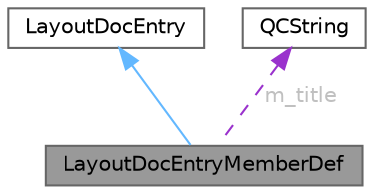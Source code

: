 digraph "LayoutDocEntryMemberDef"
{
 // INTERACTIVE_SVG=YES
 // LATEX_PDF_SIZE
  bgcolor="transparent";
  edge [fontname=Helvetica,fontsize=10,labelfontname=Helvetica,labelfontsize=10];
  node [fontname=Helvetica,fontsize=10,shape=box,height=0.2,width=0.4];
  Node1 [label="LayoutDocEntryMemberDef",height=0.2,width=0.4,color="gray40", fillcolor="grey60", style="filled", fontcolor="black",tooltip="Represents of a member definition list with configurable title."];
  Node2 -> Node1 [dir="back",color="steelblue1",style="solid"];
  Node2 [label="LayoutDocEntry",height=0.2,width=0.4,color="gray40", fillcolor="white", style="filled",URL="$d9/dba/struct_layout_doc_entry.html",tooltip="Base class representing a piece of a documentation page."];
  Node3 -> Node1 [dir="back",color="darkorchid3",style="dashed",label=" m_title",fontcolor="grey" ];
  Node3 [label="QCString",height=0.2,width=0.4,color="gray40", fillcolor="white", style="filled",URL="$d9/d45/class_q_c_string.html",tooltip="This is an alternative implementation of QCString."];
}
